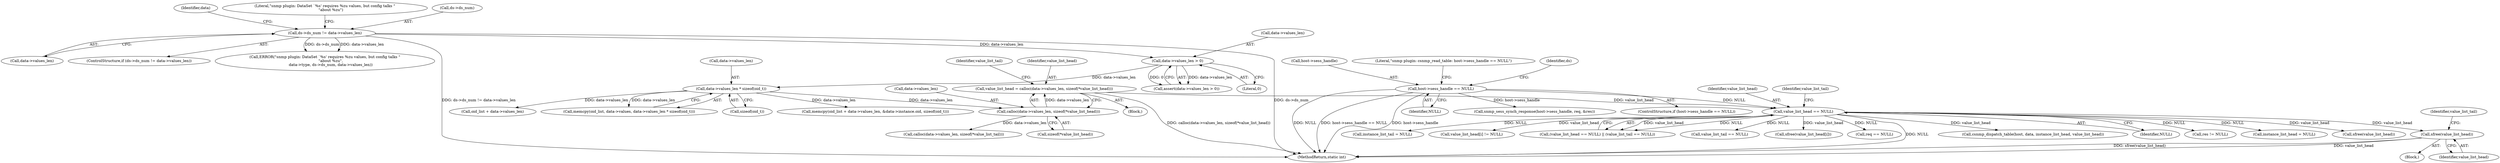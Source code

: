 digraph "0_collectd_d16c24542b2f96a194d43a73c2e5778822b9cb47@API" {
"1000295" [label="(Call,sfree(value_list_head))"];
"1000286" [label="(Call,value_list_head == NULL)"];
"1000266" [label="(Call,value_list_head = calloc(data->values_len, sizeof(*value_list_head)))"];
"1000268" [label="(Call,calloc(data->values_len, sizeof(*value_list_head)))"];
"1000219" [label="(Call,data->values_len * sizeof(oid_t))"];
"1000209" [label="(Call,data->values_len > 0)"];
"1000186" [label="(Call,ds->ds_num != data->values_len)"];
"1000156" [label="(Call,host->sess_handle == NULL)"];
"1000801" [label="(Call,res != NULL)"];
"1000302" [label="(Call,instance_list_head = NULL)"];
"1000211" [label="(Identifier,data)"];
"1000219" [label="(Call,data->values_len * sizeof(oid_t))"];
"1000277" [label="(Call,calloc(data->values_len, sizeof(*value_list_tail)))"];
"1000157" [label="(Call,host->sess_handle)"];
"1000870" [label="(Call,sfree(value_list_head))"];
"1000195" [label="(Literal,\"snmp plugin: DataSet `%s' requires %zu values, but config talks \"\n          \"about %zu\")"];
"1000305" [label="(Call,instance_list_tail = NULL)"];
"1000298" [label="(Identifier,value_list_tail)"];
"1000267" [label="(Identifier,value_list_head)"];
"1000163" [label="(Literal,\"snmp plugin: csnmp_read_table: host->sess_handle == NULL\")"];
"1000186" [label="(Call,ds->ds_num != data->values_len)"];
"1000847" [label="(Call,value_list_head[i] != NULL)"];
"1000160" [label="(Identifier,NULL)"];
"1000266" [label="(Call,value_list_head = calloc(data->values_len, sizeof(*value_list_head)))"];
"1000276" [label="(Identifier,value_list_tail)"];
"1000272" [label="(Call,sizeof(*value_list_head))"];
"1000384" [label="(Call,snmp_sess_synch_response(host->sess_handle, req, &res))"];
"1000156" [label="(Call,host->sess_handle == NULL)"];
"1000209" [label="(Call,data->values_len > 0)"];
"1000187" [label="(Call,ds->ds_num)"];
"1000290" [label="(Identifier,value_list_tail)"];
"1000123" [label="(Block,)"];
"1000208" [label="(Call,assert(data->values_len > 0))"];
"1000296" [label="(Identifier,value_list_head)"];
"1000285" [label="(Call,(value_list_head == NULL) || (value_list_tail == NULL))"];
"1000194" [label="(Call,ERROR(\"snmp plugin: DataSet `%s' requires %zu values, but config talks \"\n          \"about %zu\",\n          data->type, ds->ds_num, data->values_len))"];
"1000214" [label="(Call,memcpy(oid_list, data->values, data->values_len * sizeof(oid_t)))"];
"1000289" [label="(Call,value_list_tail == NULL)"];
"1000220" [label="(Call,data->values_len)"];
"1000287" [label="(Identifier,value_list_head)"];
"1000155" [label="(ControlStructure,if (host->sess_handle == NULL))"];
"1000861" [label="(Call,sfree(value_list_head[i]))"];
"1000269" [label="(Call,data->values_len)"];
"1000213" [label="(Literal,0)"];
"1000190" [label="(Call,data->values_len)"];
"1000223" [label="(Call,sizeof(oid_t))"];
"1000322" [label="(Call,req == NULL)"];
"1000168" [label="(Identifier,ds)"];
"1000185" [label="(ControlStructure,if (ds->ds_num != data->values_len))"];
"1000210" [label="(Call,data->values_len)"];
"1000292" [label="(Block,)"];
"1000235" [label="(Call,memcpy(oid_list + data->values_len, &data->instance.oid, sizeof(oid_t)))"];
"1000295" [label="(Call,sfree(value_list_head))"];
"1000876" [label="(MethodReturn,static int)"];
"1000236" [label="(Call,oid_list + data->values_len)"];
"1000268" [label="(Call,calloc(data->values_len, sizeof(*value_list_head)))"];
"1000286" [label="(Call,value_list_head == NULL)"];
"1000813" [label="(Call,csnmp_dispatch_table(host, data, instance_list_head, value_list_head))"];
"1000288" [label="(Identifier,NULL)"];
"1000295" -> "1000292"  [label="AST: "];
"1000295" -> "1000296"  [label="CFG: "];
"1000296" -> "1000295"  [label="AST: "];
"1000298" -> "1000295"  [label="CFG: "];
"1000295" -> "1000876"  [label="DDG: value_list_head"];
"1000295" -> "1000876"  [label="DDG: sfree(value_list_head)"];
"1000286" -> "1000295"  [label="DDG: value_list_head"];
"1000286" -> "1000285"  [label="AST: "];
"1000286" -> "1000288"  [label="CFG: "];
"1000287" -> "1000286"  [label="AST: "];
"1000288" -> "1000286"  [label="AST: "];
"1000290" -> "1000286"  [label="CFG: "];
"1000285" -> "1000286"  [label="CFG: "];
"1000286" -> "1000876"  [label="DDG: NULL"];
"1000286" -> "1000285"  [label="DDG: value_list_head"];
"1000286" -> "1000285"  [label="DDG: NULL"];
"1000266" -> "1000286"  [label="DDG: value_list_head"];
"1000156" -> "1000286"  [label="DDG: NULL"];
"1000286" -> "1000289"  [label="DDG: NULL"];
"1000286" -> "1000302"  [label="DDG: NULL"];
"1000286" -> "1000305"  [label="DDG: NULL"];
"1000286" -> "1000322"  [label="DDG: NULL"];
"1000286" -> "1000801"  [label="DDG: NULL"];
"1000286" -> "1000813"  [label="DDG: value_list_head"];
"1000286" -> "1000847"  [label="DDG: value_list_head"];
"1000286" -> "1000861"  [label="DDG: value_list_head"];
"1000286" -> "1000870"  [label="DDG: value_list_head"];
"1000266" -> "1000123"  [label="AST: "];
"1000266" -> "1000268"  [label="CFG: "];
"1000267" -> "1000266"  [label="AST: "];
"1000268" -> "1000266"  [label="AST: "];
"1000276" -> "1000266"  [label="CFG: "];
"1000266" -> "1000876"  [label="DDG: calloc(data->values_len, sizeof(*value_list_head))"];
"1000268" -> "1000266"  [label="DDG: data->values_len"];
"1000268" -> "1000272"  [label="CFG: "];
"1000269" -> "1000268"  [label="AST: "];
"1000272" -> "1000268"  [label="AST: "];
"1000219" -> "1000268"  [label="DDG: data->values_len"];
"1000268" -> "1000277"  [label="DDG: data->values_len"];
"1000219" -> "1000214"  [label="AST: "];
"1000219" -> "1000223"  [label="CFG: "];
"1000220" -> "1000219"  [label="AST: "];
"1000223" -> "1000219"  [label="AST: "];
"1000214" -> "1000219"  [label="CFG: "];
"1000219" -> "1000214"  [label="DDG: data->values_len"];
"1000209" -> "1000219"  [label="DDG: data->values_len"];
"1000219" -> "1000235"  [label="DDG: data->values_len"];
"1000219" -> "1000236"  [label="DDG: data->values_len"];
"1000209" -> "1000208"  [label="AST: "];
"1000209" -> "1000213"  [label="CFG: "];
"1000210" -> "1000209"  [label="AST: "];
"1000213" -> "1000209"  [label="AST: "];
"1000208" -> "1000209"  [label="CFG: "];
"1000209" -> "1000208"  [label="DDG: data->values_len"];
"1000209" -> "1000208"  [label="DDG: 0"];
"1000186" -> "1000209"  [label="DDG: data->values_len"];
"1000186" -> "1000185"  [label="AST: "];
"1000186" -> "1000190"  [label="CFG: "];
"1000187" -> "1000186"  [label="AST: "];
"1000190" -> "1000186"  [label="AST: "];
"1000195" -> "1000186"  [label="CFG: "];
"1000211" -> "1000186"  [label="CFG: "];
"1000186" -> "1000876"  [label="DDG: ds->ds_num != data->values_len"];
"1000186" -> "1000876"  [label="DDG: ds->ds_num"];
"1000186" -> "1000194"  [label="DDG: ds->ds_num"];
"1000186" -> "1000194"  [label="DDG: data->values_len"];
"1000156" -> "1000155"  [label="AST: "];
"1000156" -> "1000160"  [label="CFG: "];
"1000157" -> "1000156"  [label="AST: "];
"1000160" -> "1000156"  [label="AST: "];
"1000163" -> "1000156"  [label="CFG: "];
"1000168" -> "1000156"  [label="CFG: "];
"1000156" -> "1000876"  [label="DDG: host->sess_handle"];
"1000156" -> "1000876"  [label="DDG: NULL"];
"1000156" -> "1000876"  [label="DDG: host->sess_handle == NULL"];
"1000156" -> "1000384"  [label="DDG: host->sess_handle"];
}
